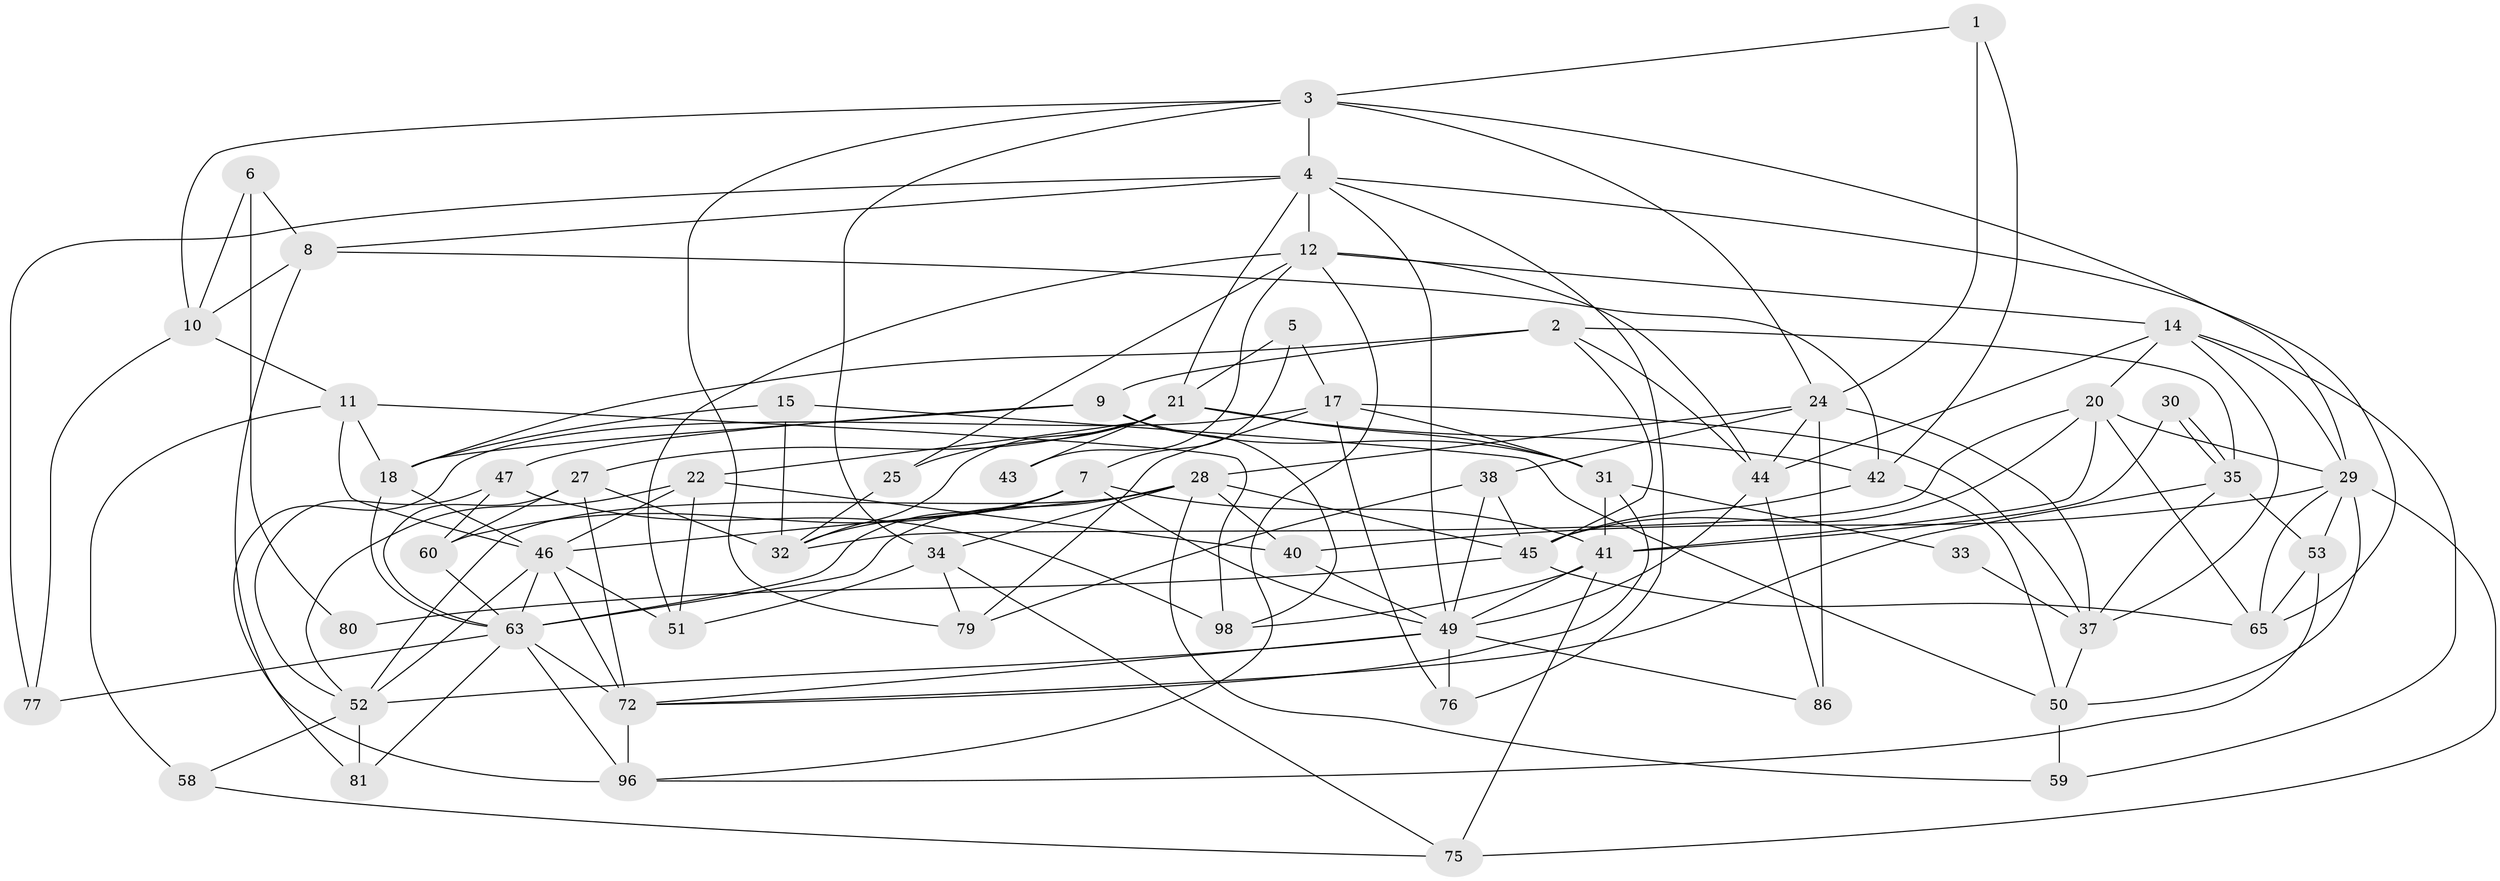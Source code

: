 // original degree distribution, {3: 0.32, 5: 0.2, 6: 0.1, 4: 0.29, 2: 0.07, 7: 0.02}
// Generated by graph-tools (version 1.1) at 2025/38/02/21/25 10:38:59]
// undirected, 60 vertices, 154 edges
graph export_dot {
graph [start="1"]
  node [color=gray90,style=filled];
  1;
  2 [super="+16"];
  3 [super="+39"];
  4 [super="+19"];
  5;
  6 [super="+70"];
  7 [super="+90"];
  8 [super="+73"];
  9 [super="+13"];
  10 [super="+23"];
  11 [super="+83"];
  12 [super="+61"];
  14 [super="+26"];
  15 [super="+64"];
  17 [super="+57"];
  18 [super="+71"];
  20 [super="+55"];
  21 [super="+54"];
  22 [super="+95"];
  24;
  25;
  27 [super="+69"];
  28 [super="+87"];
  29 [super="+78"];
  30;
  31 [super="+99"];
  32 [super="+36"];
  33;
  34 [super="+56"];
  35 [super="+100"];
  37 [super="+82"];
  38 [super="+66"];
  40 [super="+67"];
  41 [super="+68"];
  42 [super="+85"];
  43;
  44 [super="+62"];
  45 [super="+91"];
  46 [super="+48"];
  47;
  49 [super="+84"];
  50 [super="+92"];
  51;
  52 [super="+97"];
  53;
  58 [super="+88"];
  59;
  60 [super="+93"];
  63 [super="+89"];
  65 [super="+74"];
  72 [super="+94"];
  75;
  76;
  77;
  79;
  80;
  81;
  86;
  96;
  98;
  1 -- 3;
  1 -- 24;
  1 -- 42;
  2 -- 9 [weight=2];
  2 -- 45;
  2 -- 18;
  2 -- 35;
  2 -- 44;
  3 -- 79;
  3 -- 24;
  3 -- 34;
  3 -- 29;
  3 -- 10;
  3 -- 4;
  4 -- 76;
  4 -- 77;
  4 -- 12;
  4 -- 21;
  4 -- 49;
  4 -- 8;
  4 -- 65;
  5 -- 7;
  5 -- 21;
  5 -- 17;
  6 -- 10 [weight=2];
  6 -- 80 [weight=2];
  6 -- 8;
  7 -- 60;
  7 -- 41;
  7 -- 32;
  7 -- 49;
  7 -- 63;
  8 -- 42;
  8 -- 10;
  8 -- 96;
  9 -- 18;
  9 -- 98;
  9 -- 47;
  9 -- 31;
  10 -- 11;
  10 -- 77;
  11 -- 58 [weight=2];
  11 -- 98;
  11 -- 18;
  11 -- 46;
  12 -- 51;
  12 -- 25;
  12 -- 14;
  12 -- 43;
  12 -- 96;
  12 -- 44;
  14 -- 37;
  14 -- 29;
  14 -- 59;
  14 -- 20;
  14 -- 44;
  15 -- 50;
  15 -- 32;
  15 -- 18;
  17 -- 76;
  17 -- 81;
  17 -- 79;
  17 -- 31;
  17 -- 37;
  18 -- 63;
  18 -- 46;
  20 -- 32;
  20 -- 29;
  20 -- 45;
  20 -- 41;
  20 -- 65;
  21 -- 32;
  21 -- 25;
  21 -- 43;
  21 -- 22;
  21 -- 42;
  21 -- 31 [weight=2];
  21 -- 27;
  22 -- 51;
  22 -- 46;
  22 -- 52;
  22 -- 40;
  24 -- 38;
  24 -- 28;
  24 -- 86;
  24 -- 44;
  24 -- 37;
  25 -- 32;
  27 -- 60;
  27 -- 32;
  27 -- 72;
  27 -- 63;
  28 -- 40;
  28 -- 63;
  28 -- 34;
  28 -- 52;
  28 -- 59;
  28 -- 45;
  28 -- 46;
  29 -- 50;
  29 -- 65;
  29 -- 53;
  29 -- 40;
  29 -- 75;
  30 -- 35;
  30 -- 35;
  30 -- 41;
  31 -- 72;
  31 -- 33;
  31 -- 41;
  33 -- 37;
  34 -- 79;
  34 -- 75;
  34 -- 51;
  35 -- 37;
  35 -- 53;
  35 -- 72;
  37 -- 50;
  38 -- 79;
  38 -- 49;
  38 -- 45;
  40 -- 49;
  41 -- 98;
  41 -- 49;
  41 -- 75;
  42 -- 50;
  42 -- 45;
  44 -- 86;
  44 -- 49;
  45 -- 80;
  45 -- 65;
  46 -- 51;
  46 -- 63;
  46 -- 52;
  46 -- 72;
  47 -- 98;
  47 -- 52;
  47 -- 60;
  49 -- 86;
  49 -- 76;
  49 -- 52;
  49 -- 72;
  50 -- 59;
  52 -- 81;
  52 -- 58;
  53 -- 65;
  53 -- 96;
  58 -- 75;
  60 -- 63;
  63 -- 72;
  63 -- 81;
  63 -- 96;
  63 -- 77;
  72 -- 96;
}
